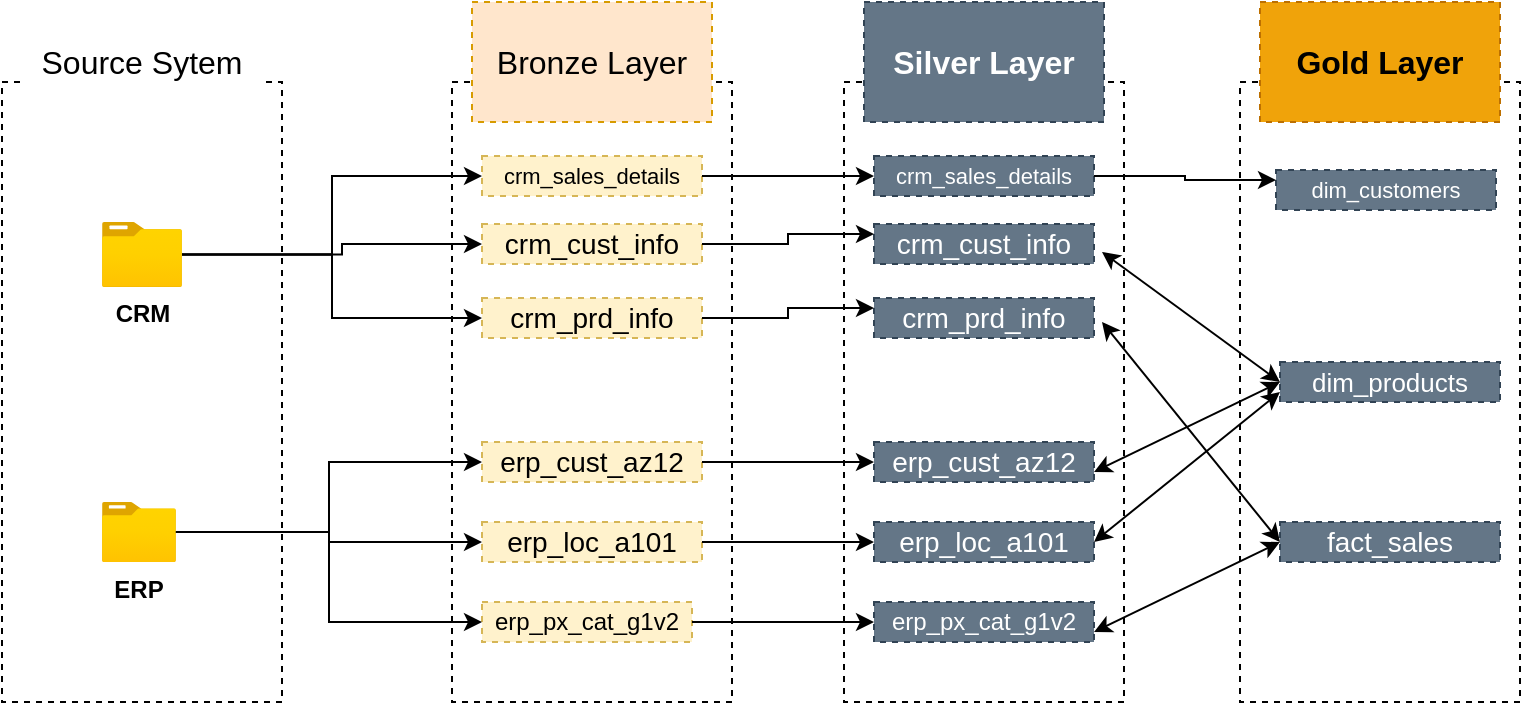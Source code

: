 <mxfile version="28.1.2">
  <diagram name="Page-1" id="wtnhBCef49xxu0SCB-ea">
    <mxGraphModel grid="1" page="1" gridSize="10" guides="1" tooltips="1" connect="1" arrows="1" fold="1" pageScale="1" pageWidth="850" pageHeight="1100" math="0" shadow="0">
      <root>
        <mxCell id="0" />
        <mxCell id="1" parent="0" />
        <mxCell id="v7xuy6t0Kg42sqRxE-Fz-1" value="" style="group" connectable="0" vertex="1" parent="1">
          <mxGeometry x="60" y="50" width="140" height="350" as="geometry" />
        </mxCell>
        <mxCell id="fRYC9BIiaAAFtldU4DTp-2" value="" style="rounded=0;whiteSpace=wrap;html=1;dashed=1;fillColor=none;" vertex="1" parent="v7xuy6t0Kg42sqRxE-Fz-1">
          <mxGeometry y="40" width="140" height="310" as="geometry" />
        </mxCell>
        <mxCell id="fRYC9BIiaAAFtldU4DTp-4" value="&lt;font style=&quot;font-size: 16px;&quot;&gt;Source Sytem&lt;/font&gt;" style="rounded=0;whiteSpace=wrap;html=1;dashed=1;strokeColor=none;" vertex="1" parent="v7xuy6t0Kg42sqRxE-Fz-1">
          <mxGeometry x="10" width="120" height="60" as="geometry" />
        </mxCell>
        <mxCell id="v7xuy6t0Kg42sqRxE-Fz-5" value="&lt;b&gt;CRM&lt;/b&gt;" style="image;aspect=fixed;html=1;points=[];align=center;fontSize=12;image=img/lib/azure2/general/Folder_Blank.svg;" vertex="1" parent="v7xuy6t0Kg42sqRxE-Fz-1">
          <mxGeometry x="50" y="110" width="40" height="32.47" as="geometry" />
        </mxCell>
        <mxCell id="v7xuy6t0Kg42sqRxE-Fz-6" value="&lt;b&gt;ERP&lt;/b&gt;" style="image;aspect=fixed;html=1;points=[];align=center;fontSize=12;image=img/lib/azure2/general/Folder_Blank.svg;" vertex="1" parent="v7xuy6t0Kg42sqRxE-Fz-1">
          <mxGeometry x="50" y="250" width="36.96" height="30" as="geometry" />
        </mxCell>
        <mxCell id="v7xuy6t0Kg42sqRxE-Fz-2" value="" style="group;rounded=0;" connectable="0" vertex="1" parent="1">
          <mxGeometry x="285" y="50" width="140" height="350" as="geometry" />
        </mxCell>
        <mxCell id="v7xuy6t0Kg42sqRxE-Fz-3" value="" style="rounded=0;whiteSpace=wrap;html=1;dashed=1;fillColor=none;" vertex="1" parent="v7xuy6t0Kg42sqRxE-Fz-2">
          <mxGeometry y="40" width="140" height="310" as="geometry" />
        </mxCell>
        <mxCell id="v7xuy6t0Kg42sqRxE-Fz-4" value="&lt;font style=&quot;font-size: 16px;&quot;&gt;Bronze Layer&lt;/font&gt;" style="rounded=0;whiteSpace=wrap;html=1;fillColor=#ffe6cc;dashed=1;strokeColor=#d79b00;" vertex="1" parent="v7xuy6t0Kg42sqRxE-Fz-2">
          <mxGeometry x="10" width="120" height="60" as="geometry" />
        </mxCell>
        <mxCell id="v7xuy6t0Kg42sqRxE-Fz-12" value="&lt;font&gt;crm_sales_details&lt;/font&gt;" style="rounded=0;whiteSpace=wrap;html=1;fillColor=#fff2cc;dashed=1;strokeColor=#d6b656;fontSize=11;" vertex="1" parent="v7xuy6t0Kg42sqRxE-Fz-2">
          <mxGeometry x="15" y="77" width="110" height="20" as="geometry" />
        </mxCell>
        <mxCell id="v7xuy6t0Kg42sqRxE-Fz-19" value="&lt;font style=&quot;font-size: 14px;&quot;&gt;crm_cust_info&lt;/font&gt;" style="rounded=0;whiteSpace=wrap;html=1;fillColor=#fff2cc;dashed=1;strokeColor=#d6b656;" vertex="1" parent="v7xuy6t0Kg42sqRxE-Fz-2">
          <mxGeometry x="15" y="111" width="110" height="20" as="geometry" />
        </mxCell>
        <mxCell id="v7xuy6t0Kg42sqRxE-Fz-18" value="&lt;font style=&quot;font-size: 14px;&quot;&gt;crm_prd_info&lt;/font&gt;" style="rounded=0;whiteSpace=wrap;html=1;fillColor=#fff2cc;dashed=1;strokeColor=#d6b656;" vertex="1" parent="v7xuy6t0Kg42sqRxE-Fz-2">
          <mxGeometry x="15" y="148" width="110" height="20" as="geometry" />
        </mxCell>
        <mxCell id="v7xuy6t0Kg42sqRxE-Fz-17" value="&lt;font style=&quot;font-size: 14px;&quot;&gt;erp_cust_az12&lt;/font&gt;" style="rounded=0;whiteSpace=wrap;html=1;fillColor=#fff2cc;dashed=1;strokeColor=#d6b656;" vertex="1" parent="v7xuy6t0Kg42sqRxE-Fz-2">
          <mxGeometry x="15" y="220" width="110" height="20" as="geometry" />
        </mxCell>
        <mxCell id="v7xuy6t0Kg42sqRxE-Fz-32" value="&lt;span style=&quot;font-size: 14px;&quot;&gt;erp_loc_a101&lt;/span&gt;" style="rounded=0;whiteSpace=wrap;html=1;fillColor=#fff2cc;dashed=1;strokeColor=#d6b656;" vertex="1" parent="v7xuy6t0Kg42sqRxE-Fz-2">
          <mxGeometry x="15" y="260" width="110" height="20" as="geometry" />
        </mxCell>
        <mxCell id="v7xuy6t0Kg42sqRxE-Fz-31" value="&lt;font&gt;erp_px_cat_g1v2&lt;/font&gt;" style="rounded=0;whiteSpace=wrap;html=1;fillColor=#fff2cc;dashed=1;strokeColor=#d6b656;" vertex="1" parent="v7xuy6t0Kg42sqRxE-Fz-2">
          <mxGeometry x="15" y="300" width="105" height="20" as="geometry" />
        </mxCell>
        <mxCell id="2fGSPv57KZoixETlQeFo-2" style="edgeStyle=orthogonalEdgeStyle;rounded=0;orthogonalLoop=1;jettySize=auto;html=1;entryX=0;entryY=0.5;entryDx=0;entryDy=0;" edge="1" parent="1" source="v7xuy6t0Kg42sqRxE-Fz-5" target="v7xuy6t0Kg42sqRxE-Fz-19">
          <mxGeometry relative="1" as="geometry">
            <Array as="points">
              <mxPoint x="230" y="176" />
              <mxPoint x="230" y="171" />
            </Array>
          </mxGeometry>
        </mxCell>
        <mxCell id="2fGSPv57KZoixETlQeFo-3" style="edgeStyle=orthogonalEdgeStyle;rounded=0;orthogonalLoop=1;jettySize=auto;html=1;entryX=0;entryY=0.5;entryDx=0;entryDy=0;" edge="1" parent="1" source="v7xuy6t0Kg42sqRxE-Fz-5" target="v7xuy6t0Kg42sqRxE-Fz-12">
          <mxGeometry relative="1" as="geometry" />
        </mxCell>
        <mxCell id="2fGSPv57KZoixETlQeFo-4" style="edgeStyle=orthogonalEdgeStyle;rounded=0;orthogonalLoop=1;jettySize=auto;html=1;entryX=0;entryY=0.5;entryDx=0;entryDy=0;" edge="1" parent="1" source="v7xuy6t0Kg42sqRxE-Fz-5" target="v7xuy6t0Kg42sqRxE-Fz-18">
          <mxGeometry relative="1" as="geometry" />
        </mxCell>
        <mxCell id="2fGSPv57KZoixETlQeFo-5" style="edgeStyle=orthogonalEdgeStyle;rounded=0;orthogonalLoop=1;jettySize=auto;html=1;entryX=0;entryY=0.5;entryDx=0;entryDy=0;" edge="1" parent="1" source="v7xuy6t0Kg42sqRxE-Fz-6" target="v7xuy6t0Kg42sqRxE-Fz-17">
          <mxGeometry relative="1" as="geometry" />
        </mxCell>
        <mxCell id="2fGSPv57KZoixETlQeFo-6" style="edgeStyle=orthogonalEdgeStyle;rounded=0;orthogonalLoop=1;jettySize=auto;html=1;entryX=0;entryY=0.5;entryDx=0;entryDy=0;" edge="1" parent="1" source="v7xuy6t0Kg42sqRxE-Fz-6" target="v7xuy6t0Kg42sqRxE-Fz-32">
          <mxGeometry relative="1" as="geometry" />
        </mxCell>
        <mxCell id="2fGSPv57KZoixETlQeFo-7" style="edgeStyle=orthogonalEdgeStyle;rounded=0;orthogonalLoop=1;jettySize=auto;html=1;entryX=0;entryY=0.5;entryDx=0;entryDy=0;" edge="1" parent="1" source="v7xuy6t0Kg42sqRxE-Fz-6" target="v7xuy6t0Kg42sqRxE-Fz-31">
          <mxGeometry relative="1" as="geometry" />
        </mxCell>
        <mxCell id="2fGSPv57KZoixETlQeFo-15" value="" style="group;rounded=0;" connectable="0" vertex="1" parent="1">
          <mxGeometry x="481" y="50" width="140" height="350" as="geometry" />
        </mxCell>
        <mxCell id="2fGSPv57KZoixETlQeFo-16" value="" style="rounded=0;whiteSpace=wrap;html=1;dashed=1;fillColor=none;" vertex="1" parent="2fGSPv57KZoixETlQeFo-15">
          <mxGeometry y="40" width="140" height="310" as="geometry" />
        </mxCell>
        <mxCell id="2fGSPv57KZoixETlQeFo-17" value="&lt;font style=&quot;font-size: 16px;&quot;&gt;&lt;b&gt;Silver Layer&lt;/b&gt;&lt;/font&gt;" style="rounded=0;whiteSpace=wrap;html=1;fillColor=#647687;dashed=1;strokeColor=#314354;fontColor=#ffffff;" vertex="1" parent="2fGSPv57KZoixETlQeFo-15">
          <mxGeometry x="10" width="120" height="60" as="geometry" />
        </mxCell>
        <mxCell id="2fGSPv57KZoixETlQeFo-18" value="&lt;font&gt;crm_sales_details&lt;/font&gt;" style="rounded=0;whiteSpace=wrap;html=1;fillColor=#647687;dashed=1;strokeColor=#314354;fontColor=#ffffff;fontSize=11;" vertex="1" parent="2fGSPv57KZoixETlQeFo-15">
          <mxGeometry x="15" y="77" width="110" height="20" as="geometry" />
        </mxCell>
        <mxCell id="2fGSPv57KZoixETlQeFo-19" value="&lt;font style=&quot;font-size: 14px;&quot;&gt;crm_cust_info&lt;/font&gt;" style="rounded=0;whiteSpace=wrap;html=1;fillColor=#647687;dashed=1;strokeColor=#314354;fontColor=#ffffff;" vertex="1" parent="2fGSPv57KZoixETlQeFo-15">
          <mxGeometry x="15" y="111" width="110" height="20" as="geometry" />
        </mxCell>
        <mxCell id="2fGSPv57KZoixETlQeFo-20" value="&lt;font style=&quot;font-size: 14px;&quot;&gt;crm_prd_info&lt;/font&gt;" style="rounded=0;whiteSpace=wrap;html=1;fillColor=#647687;dashed=1;strokeColor=#314354;fontColor=#ffffff;" vertex="1" parent="2fGSPv57KZoixETlQeFo-15">
          <mxGeometry x="15" y="148" width="110" height="20" as="geometry" />
        </mxCell>
        <mxCell id="2fGSPv57KZoixETlQeFo-21" value="&lt;font style=&quot;font-size: 14px;&quot;&gt;erp_cust_az12&lt;/font&gt;" style="rounded=0;whiteSpace=wrap;html=1;fillColor=#647687;dashed=1;strokeColor=#314354;fontColor=#ffffff;" vertex="1" parent="2fGSPv57KZoixETlQeFo-15">
          <mxGeometry x="15" y="220" width="110" height="20" as="geometry" />
        </mxCell>
        <mxCell id="2fGSPv57KZoixETlQeFo-22" value="&lt;span style=&quot;font-size: 14px;&quot;&gt;erp_loc_a101&lt;/span&gt;" style="rounded=0;whiteSpace=wrap;html=1;fillColor=#647687;dashed=1;strokeColor=#314354;fontColor=#ffffff;" vertex="1" parent="2fGSPv57KZoixETlQeFo-15">
          <mxGeometry x="15" y="260" width="110" height="20" as="geometry" />
        </mxCell>
        <mxCell id="2fGSPv57KZoixETlQeFo-23" value="&lt;font&gt;erp_px_cat_g1v2&lt;/font&gt;" style="rounded=0;whiteSpace=wrap;html=1;fillColor=#647687;dashed=1;strokeColor=#314354;fontColor=#ffffff;" vertex="1" parent="2fGSPv57KZoixETlQeFo-15">
          <mxGeometry x="15" y="300" width="110" height="20" as="geometry" />
        </mxCell>
        <mxCell id="2fGSPv57KZoixETlQeFo-24" style="edgeStyle=orthogonalEdgeStyle;rounded=0;orthogonalLoop=1;jettySize=auto;html=1;entryX=0;entryY=0.5;entryDx=0;entryDy=0;" edge="1" parent="1" source="v7xuy6t0Kg42sqRxE-Fz-12" target="2fGSPv57KZoixETlQeFo-18">
          <mxGeometry relative="1" as="geometry" />
        </mxCell>
        <mxCell id="2fGSPv57KZoixETlQeFo-25" style="edgeStyle=orthogonalEdgeStyle;rounded=0;orthogonalLoop=1;jettySize=auto;html=1;entryX=0;entryY=0.25;entryDx=0;entryDy=0;" edge="1" parent="1" source="v7xuy6t0Kg42sqRxE-Fz-19" target="2fGSPv57KZoixETlQeFo-19">
          <mxGeometry relative="1" as="geometry" />
        </mxCell>
        <mxCell id="2fGSPv57KZoixETlQeFo-26" style="edgeStyle=orthogonalEdgeStyle;rounded=0;orthogonalLoop=1;jettySize=auto;html=1;entryX=0;entryY=0.25;entryDx=0;entryDy=0;" edge="1" parent="1" source="v7xuy6t0Kg42sqRxE-Fz-18" target="2fGSPv57KZoixETlQeFo-20">
          <mxGeometry relative="1" as="geometry" />
        </mxCell>
        <mxCell id="2fGSPv57KZoixETlQeFo-27" style="edgeStyle=orthogonalEdgeStyle;rounded=0;orthogonalLoop=1;jettySize=auto;html=1;entryX=0;entryY=0.5;entryDx=0;entryDy=0;" edge="1" parent="1" source="v7xuy6t0Kg42sqRxE-Fz-17" target="2fGSPv57KZoixETlQeFo-21">
          <mxGeometry relative="1" as="geometry" />
        </mxCell>
        <mxCell id="2fGSPv57KZoixETlQeFo-28" style="edgeStyle=orthogonalEdgeStyle;rounded=0;orthogonalLoop=1;jettySize=auto;html=1;entryX=0;entryY=0.5;entryDx=0;entryDy=0;" edge="1" parent="1" source="v7xuy6t0Kg42sqRxE-Fz-32" target="2fGSPv57KZoixETlQeFo-22">
          <mxGeometry relative="1" as="geometry" />
        </mxCell>
        <mxCell id="2fGSPv57KZoixETlQeFo-29" style="edgeStyle=orthogonalEdgeStyle;rounded=0;orthogonalLoop=1;jettySize=auto;html=1;entryX=0;entryY=0.5;entryDx=0;entryDy=0;" edge="1" parent="1" source="v7xuy6t0Kg42sqRxE-Fz-31" target="2fGSPv57KZoixETlQeFo-23">
          <mxGeometry relative="1" as="geometry" />
        </mxCell>
        <mxCell id="QCpqd_eyujzKjY8IQi04-1" value="" style="group;rounded=0;" connectable="0" vertex="1" parent="1">
          <mxGeometry x="679" y="50" width="140" height="350" as="geometry" />
        </mxCell>
        <mxCell id="QCpqd_eyujzKjY8IQi04-2" value="" style="rounded=0;whiteSpace=wrap;html=1;dashed=1;fillColor=none;" vertex="1" parent="QCpqd_eyujzKjY8IQi04-1">
          <mxGeometry y="40" width="140" height="310" as="geometry" />
        </mxCell>
        <mxCell id="QCpqd_eyujzKjY8IQi04-3" value="&lt;font style=&quot;font-size: 16px; color: light-dark(rgb(0, 0, 0), rgb(0, 0, 0));&quot;&gt;&lt;b&gt;Gold Layer&lt;/b&gt;&lt;/font&gt;" style="rounded=0;whiteSpace=wrap;html=1;fillColor=light-dark(#f0a30a, #dae90c);dashed=1;strokeColor=#BD7000;fontColor=#000000;" vertex="1" parent="QCpqd_eyujzKjY8IQi04-1">
          <mxGeometry x="10" width="120" height="60" as="geometry" />
        </mxCell>
        <mxCell id="QCpqd_eyujzKjY8IQi04-4" value="&lt;font&gt;dim_customers&lt;/font&gt;" style="rounded=0;whiteSpace=wrap;html=1;fillColor=light-dark(#647687, #eae210);dashed=1;strokeColor=#314354;fontColor=#ffffff;fontSize=11;" vertex="1" parent="QCpqd_eyujzKjY8IQi04-1">
          <mxGeometry x="18" y="84" width="110" height="20" as="geometry" />
        </mxCell>
        <mxCell id="QCpqd_eyujzKjY8IQi04-5" value="&lt;font style=&quot;font-size: 13px;&quot;&gt;dim_products&lt;/font&gt;" style="rounded=0;whiteSpace=wrap;html=1;fillColor=light-dark(#647687, #dfef0b);dashed=1;strokeColor=#314354;fontColor=#ffffff;" vertex="1" parent="QCpqd_eyujzKjY8IQi04-1">
          <mxGeometry x="20" y="180" width="110" height="20" as="geometry" />
        </mxCell>
        <mxCell id="QCpqd_eyujzKjY8IQi04-6" value="&lt;font style=&quot;font-size: 14px;&quot;&gt;fact_sales&lt;/font&gt;" style="rounded=0;whiteSpace=wrap;html=1;fillColor=light-dark(#647687, #e1f00a);dashed=1;strokeColor=#314354;fontColor=#ffffff;" vertex="1" parent="QCpqd_eyujzKjY8IQi04-1">
          <mxGeometry x="20" y="260" width="110" height="20" as="geometry" />
        </mxCell>
        <mxCell id="QCpqd_eyujzKjY8IQi04-21" value="" style="endArrow=classic;startArrow=classic;html=1;rounded=0;exitX=1;exitY=0.75;exitDx=0;exitDy=0;" edge="1" parent="QCpqd_eyujzKjY8IQi04-1">
          <mxGeometry width="50" height="50" relative="1" as="geometry">
            <mxPoint x="-73" y="315" as="sourcePoint" />
            <mxPoint x="20" y="270" as="targetPoint" />
          </mxGeometry>
        </mxCell>
        <mxCell id="QCpqd_eyujzKjY8IQi04-11" style="edgeStyle=orthogonalEdgeStyle;rounded=0;orthogonalLoop=1;jettySize=auto;html=1;entryX=0;entryY=0.25;entryDx=0;entryDy=0;" edge="1" parent="1" source="2fGSPv57KZoixETlQeFo-18" target="QCpqd_eyujzKjY8IQi04-4">
          <mxGeometry relative="1" as="geometry" />
        </mxCell>
        <mxCell id="QCpqd_eyujzKjY8IQi04-15" value="" style="endArrow=classic;startArrow=classic;html=1;rounded=0;exitX=1;exitY=0.5;exitDx=0;exitDy=0;entryX=0;entryY=0.75;entryDx=0;entryDy=0;" edge="1" parent="1" source="2fGSPv57KZoixETlQeFo-22" target="QCpqd_eyujzKjY8IQi04-5">
          <mxGeometry width="50" height="50" relative="1" as="geometry">
            <mxPoint x="610" y="310" as="sourcePoint" />
            <mxPoint x="660" y="260" as="targetPoint" />
          </mxGeometry>
        </mxCell>
        <mxCell id="QCpqd_eyujzKjY8IQi04-16" value="" style="endArrow=classic;startArrow=classic;html=1;rounded=0;exitX=1;exitY=0.75;exitDx=0;exitDy=0;" edge="1" parent="1" source="2fGSPv57KZoixETlQeFo-21">
          <mxGeometry width="50" height="50" relative="1" as="geometry">
            <mxPoint x="606" y="290" as="sourcePoint" />
            <mxPoint x="699" y="240" as="targetPoint" />
          </mxGeometry>
        </mxCell>
        <mxCell id="QCpqd_eyujzKjY8IQi04-19" value="" style="endArrow=classic;startArrow=classic;html=1;rounded=0;exitX=1;exitY=0.75;exitDx=0;exitDy=0;entryX=0;entryY=0.5;entryDx=0;entryDy=0;" edge="1" parent="1" target="QCpqd_eyujzKjY8IQi04-5">
          <mxGeometry width="50" height="50" relative="1" as="geometry">
            <mxPoint x="610" y="175" as="sourcePoint" />
            <mxPoint x="703" y="130" as="targetPoint" />
          </mxGeometry>
        </mxCell>
        <mxCell id="QCpqd_eyujzKjY8IQi04-20" value="" style="endArrow=classic;startArrow=classic;html=1;rounded=0;exitX=1;exitY=0.75;exitDx=0;exitDy=0;entryX=0;entryY=0.5;entryDx=0;entryDy=0;" edge="1" parent="1" target="QCpqd_eyujzKjY8IQi04-6">
          <mxGeometry width="50" height="50" relative="1" as="geometry">
            <mxPoint x="610" y="210" as="sourcePoint" />
            <mxPoint x="699" y="275" as="targetPoint" />
          </mxGeometry>
        </mxCell>
      </root>
    </mxGraphModel>
  </diagram>
</mxfile>
